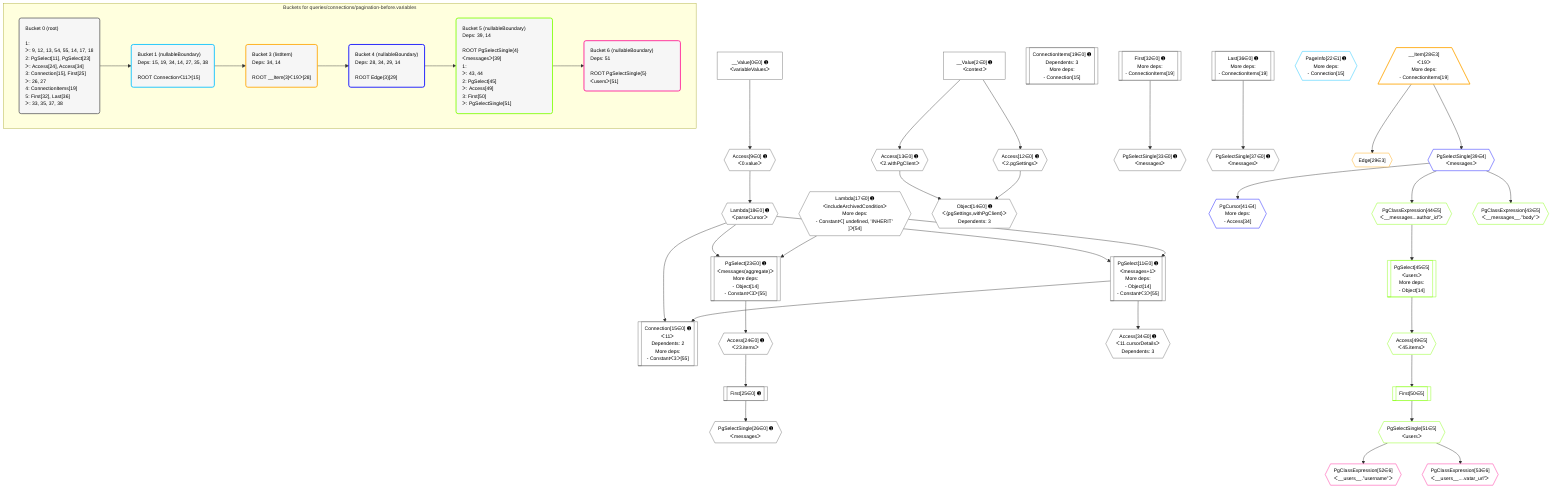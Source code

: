 %%{init: {'themeVariables': { 'fontSize': '12px'}}}%%
graph TD
    classDef path fill:#eee,stroke:#000,color:#000
    classDef plan fill:#fff,stroke-width:1px,color:#000
    classDef itemplan fill:#fff,stroke-width:2px,color:#000
    classDef unbatchedplan fill:#dff,stroke-width:1px,color:#000
    classDef sideeffectplan fill:#fcc,stroke-width:2px,color:#000
    classDef bucket fill:#f6f6f6,color:#000,stroke-width:2px,text-align:left

    subgraph "Buckets for queries/connections/pagination-before.variables"
    Bucket0("Bucket 0 (root)<br /><br />1: <br />ᐳ: 9, 12, 13, 54, 55, 14, 17, 18<br />2: PgSelect[11], PgSelect[23]<br />ᐳ: Access[24], Access[34]<br />3: Connection[15], First[25]<br />ᐳ: 26, 27<br />4: ConnectionItems[19]<br />5: First[32], Last[36]<br />ᐳ: 33, 35, 37, 38"):::bucket
    Bucket1("Bucket 1 (nullableBoundary)<br />Deps: 15, 19, 34, 14, 27, 35, 38<br /><br />ROOT Connectionᐸ11ᐳ[15]"):::bucket
    Bucket3("Bucket 3 (listItem)<br />Deps: 34, 14<br /><br />ROOT __Item{3}ᐸ19ᐳ[28]"):::bucket
    Bucket4("Bucket 4 (nullableBoundary)<br />Deps: 28, 34, 29, 14<br /><br />ROOT Edge{3}[29]"):::bucket
    Bucket5("Bucket 5 (nullableBoundary)<br />Deps: 39, 14<br /><br />ROOT PgSelectSingle{4}ᐸmessagesᐳ[39]<br />1: <br />ᐳ: 43, 44<br />2: PgSelect[45]<br />ᐳ: Access[49]<br />3: First[50]<br />ᐳ: PgSelectSingle[51]"):::bucket
    Bucket6("Bucket 6 (nullableBoundary)<br />Deps: 51<br /><br />ROOT PgSelectSingle{5}ᐸusersᐳ[51]"):::bucket
    end
    Bucket0 --> Bucket1
    Bucket1 --> Bucket3
    Bucket3 --> Bucket4
    Bucket4 --> Bucket5
    Bucket5 --> Bucket6

    %% plan dependencies
    PgSelect11[["PgSelect[11∈0] ➊<br />ᐸmessages+1ᐳ<br />More deps:<br />- Object[14]<br />- Constantᐸ3ᐳ[55]"]]:::plan
    Lambda17{{"Lambda[17∈0] ➊<br />ᐸincludeArchivedConditionᐳ<br />More deps:<br />- Constantᐸ[ undefined, 'INHERIT' ]ᐳ[54]"}}:::plan
    Lambda18{{"Lambda[18∈0] ➊<br />ᐸparseCursorᐳ"}}:::plan
    Lambda17 & Lambda18 --> PgSelect11
    PgSelect23[["PgSelect[23∈0] ➊<br />ᐸmessages(aggregate)ᐳ<br />More deps:<br />- Object[14]<br />- Constantᐸ3ᐳ[55]"]]:::plan
    Lambda17 & Lambda18 --> PgSelect23
    Connection15[["Connection[15∈0] ➊<br />ᐸ11ᐳ<br />Dependents: 2<br />More deps:<br />- Constantᐸ3ᐳ[55]"]]:::plan
    PgSelect11 & Lambda18 --> Connection15
    Object14{{"Object[14∈0] ➊<br />ᐸ{pgSettings,withPgClient}ᐳ<br />Dependents: 3"}}:::plan
    Access12{{"Access[12∈0] ➊<br />ᐸ2.pgSettingsᐳ"}}:::plan
    Access13{{"Access[13∈0] ➊<br />ᐸ2.withPgClientᐳ"}}:::plan
    Access12 & Access13 --> Object14
    Access9{{"Access[9∈0] ➊<br />ᐸ0.valueᐳ"}}:::plan
    __Value0["__Value[0∈0] ➊<br />ᐸvariableValuesᐳ"]:::plan
    __Value0 --> Access9
    __Value2["__Value[2∈0] ➊<br />ᐸcontextᐳ"]:::plan
    __Value2 --> Access12
    __Value2 --> Access13
    Access9 --> Lambda18
    ConnectionItems19[["ConnectionItems[19∈0] ➊<br />Dependents: 3<br />More deps:<br />- Connection[15]"]]:::plan
    Access24{{"Access[24∈0] ➊<br />ᐸ23.itemsᐳ"}}:::plan
    PgSelect23 --> Access24
    First25[["First[25∈0] ➊"]]:::plan
    Access24 --> First25
    PgSelectSingle26{{"PgSelectSingle[26∈0] ➊<br />ᐸmessagesᐳ"}}:::plan
    First25 --> PgSelectSingle26
    First32[["First[32∈0] ➊<br />More deps:<br />- ConnectionItems[19]"]]:::plan
    PgSelectSingle33{{"PgSelectSingle[33∈0] ➊<br />ᐸmessagesᐳ"}}:::plan
    First32 --> PgSelectSingle33
    Access34{{"Access[34∈0] ➊<br />ᐸ11.cursorDetailsᐳ<br />Dependents: 3"}}:::plan
    PgSelect11 --> Access34
    Last36[["Last[36∈0] ➊<br />More deps:<br />- ConnectionItems[19]"]]:::plan
    PgSelectSingle37{{"PgSelectSingle[37∈0] ➊<br />ᐸmessagesᐳ"}}:::plan
    Last36 --> PgSelectSingle37
    PageInfo22{{"PageInfo[22∈1] ➊<br />More deps:<br />- Connection[15]"}}:::plan
    __Item28[/"__Item[28∈3]<br />ᐸ19ᐳ<br />More deps:<br />- ConnectionItems[19]"\]:::itemplan
    Edge29{{"Edge[29∈3]"}}:::plan
    __Item28 --> Edge29
    PgCursor41{{"PgCursor[41∈4]<br />More deps:<br />- Access[34]"}}:::plan
    PgSelectSingle39{{"PgSelectSingle[39∈4]<br />ᐸmessagesᐳ"}}:::plan
    PgSelectSingle39 --> PgCursor41
    __Item28 --> PgSelectSingle39
    PgSelect45[["PgSelect[45∈5]<br />ᐸusersᐳ<br />More deps:<br />- Object[14]"]]:::plan
    PgClassExpression44{{"PgClassExpression[44∈5]<br />ᐸ__messages...author_id”ᐳ"}}:::plan
    PgClassExpression44 --> PgSelect45
    PgClassExpression43{{"PgClassExpression[43∈5]<br />ᐸ__messages__.”body”ᐳ"}}:::plan
    PgSelectSingle39 --> PgClassExpression43
    PgSelectSingle39 --> PgClassExpression44
    Access49{{"Access[49∈5]<br />ᐸ45.itemsᐳ"}}:::plan
    PgSelect45 --> Access49
    First50[["First[50∈5]"]]:::plan
    Access49 --> First50
    PgSelectSingle51{{"PgSelectSingle[51∈5]<br />ᐸusersᐳ"}}:::plan
    First50 --> PgSelectSingle51
    PgClassExpression52{{"PgClassExpression[52∈6]<br />ᐸ__users__.”username”ᐳ"}}:::plan
    PgSelectSingle51 --> PgClassExpression52
    PgClassExpression53{{"PgClassExpression[53∈6]<br />ᐸ__users__....vatar_url”ᐳ"}}:::plan
    PgSelectSingle51 --> PgClassExpression53

    %% define steps
    classDef bucket0 stroke:#696969
    class Bucket0,__Value0,__Value2,Access9,PgSelect11,Access12,Access13,Object14,Connection15,Lambda17,Lambda18,ConnectionItems19,PgSelect23,Access24,First25,PgSelectSingle26,First32,PgSelectSingle33,Access34,Last36,PgSelectSingle37 bucket0
    classDef bucket1 stroke:#00bfff
    class Bucket1,PageInfo22 bucket1
    classDef bucket3 stroke:#ffa500
    class Bucket3,__Item28,Edge29 bucket3
    classDef bucket4 stroke:#0000ff
    class Bucket4,PgSelectSingle39,PgCursor41 bucket4
    classDef bucket5 stroke:#7fff00
    class Bucket5,PgClassExpression43,PgClassExpression44,PgSelect45,Access49,First50,PgSelectSingle51 bucket5
    classDef bucket6 stroke:#ff1493
    class Bucket6,PgClassExpression52,PgClassExpression53 bucket6